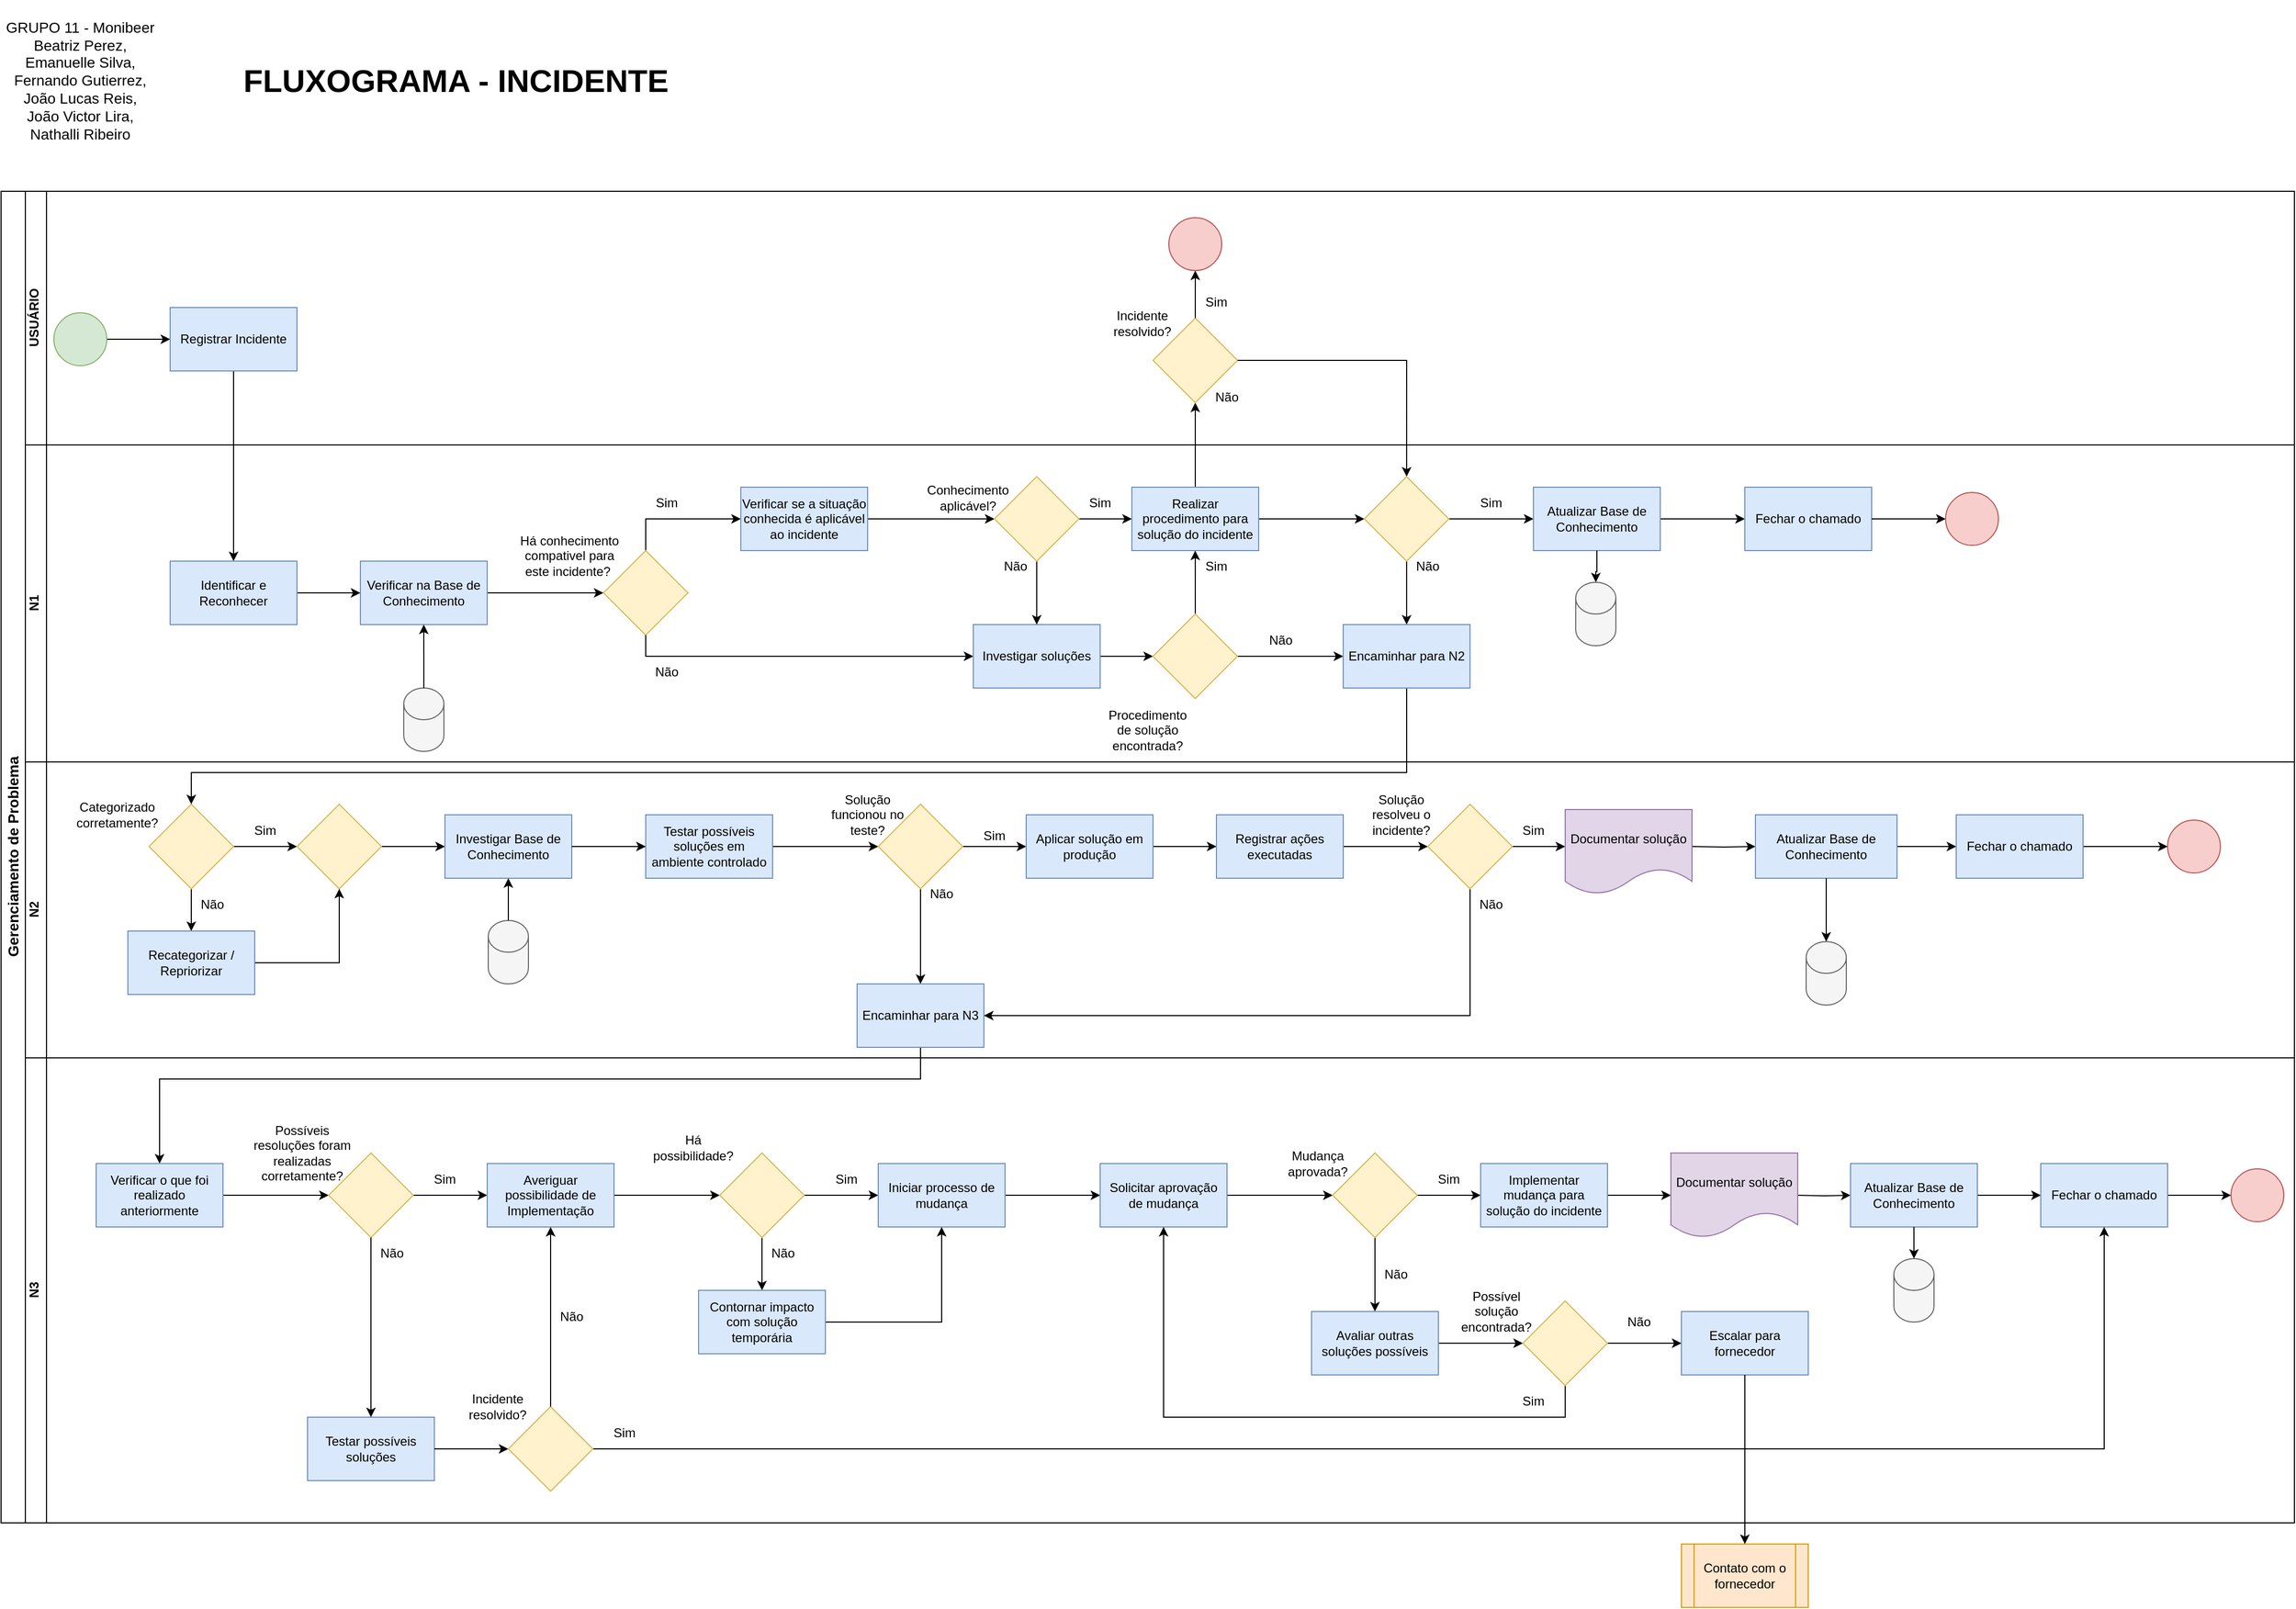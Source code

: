 <mxfile version="27.1.1">
  <diagram name="Página-1" id="xp2q2aUVwQcQfVOAKEfD">
    <mxGraphModel dx="2852" dy="2657" grid="1" gridSize="10" guides="1" tooltips="1" connect="1" arrows="1" fold="1" page="1" pageScale="1" pageWidth="827" pageHeight="1169" math="0" shadow="0">
      <root>
        <mxCell id="0" />
        <mxCell id="1" parent="0" />
        <mxCell id="eaBZAdcV0L5VPkEbtosH-1" value="" style="edgeStyle=orthogonalEdgeStyle;rounded=0;orthogonalLoop=1;jettySize=auto;html=1;" parent="1" source="eaBZAdcV0L5VPkEbtosH-2" target="eaBZAdcV0L5VPkEbtosH-4" edge="1">
          <mxGeometry relative="1" as="geometry" />
        </mxCell>
        <mxCell id="eaBZAdcV0L5VPkEbtosH-2" value="" style="ellipse;whiteSpace=wrap;html=1;aspect=fixed;fillColor=#d5e8d4;strokeColor=#82b366;" parent="1" vertex="1">
          <mxGeometry x="80" y="75" width="50" height="50" as="geometry" />
        </mxCell>
        <mxCell id="S1epC4yuxMinBEulNaxe-2" style="edgeStyle=orthogonalEdgeStyle;rounded=0;orthogonalLoop=1;jettySize=auto;html=1;entryX=0.5;entryY=0;entryDx=0;entryDy=0;" parent="1" source="eaBZAdcV0L5VPkEbtosH-4" target="S1epC4yuxMinBEulNaxe-1" edge="1">
          <mxGeometry relative="1" as="geometry" />
        </mxCell>
        <mxCell id="eaBZAdcV0L5VPkEbtosH-4" value="Registrar Incidente" style="whiteSpace=wrap;html=1;fillColor=#dae8fc;strokeColor=#6c8ebf;" parent="1" vertex="1">
          <mxGeometry x="190" y="70" width="120" height="60" as="geometry" />
        </mxCell>
        <mxCell id="eaBZAdcV0L5VPkEbtosH-22" style="edgeStyle=orthogonalEdgeStyle;rounded=0;orthogonalLoop=1;jettySize=auto;html=1;" parent="1" source="eaBZAdcV0L5VPkEbtosH-24" edge="1">
          <mxGeometry relative="1" as="geometry">
            <mxPoint x="1160" y="160" as="targetPoint" />
          </mxGeometry>
        </mxCell>
        <mxCell id="eaBZAdcV0L5VPkEbtosH-30" value="USUÁRIO" style="swimlane;horizontal=0;whiteSpace=wrap;html=1;startSize=23;" parent="1" vertex="1">
          <mxGeometry x="50" y="-40" width="2150" height="240" as="geometry" />
        </mxCell>
        <mxCell id="eaBZAdcV0L5VPkEbtosH-31" value="" style="rhombus;whiteSpace=wrap;html=1;rounded=0;fillColor=#fff2cc;strokeColor=#d6b656;" parent="eaBZAdcV0L5VPkEbtosH-30" vertex="1">
          <mxGeometry x="1070" y="120" width="80" height="80" as="geometry" />
        </mxCell>
        <mxCell id="eaBZAdcV0L5VPkEbtosH-32" value="Incidente resolvido?" style="text;html=1;align=center;verticalAlign=middle;whiteSpace=wrap;rounded=0;" parent="eaBZAdcV0L5VPkEbtosH-30" vertex="1">
          <mxGeometry x="1030" y="110" width="60" height="30" as="geometry" />
        </mxCell>
        <mxCell id="eaBZAdcV0L5VPkEbtosH-33" value="" style="edgeStyle=orthogonalEdgeStyle;rounded=0;orthogonalLoop=1;jettySize=auto;html=1;" parent="eaBZAdcV0L5VPkEbtosH-30" source="eaBZAdcV0L5VPkEbtosH-31" target="eaBZAdcV0L5VPkEbtosH-34" edge="1">
          <mxGeometry relative="1" as="geometry">
            <mxPoint x="1110" y="125" as="sourcePoint" />
            <mxPoint x="1110" y="45.0" as="targetPoint" />
          </mxGeometry>
        </mxCell>
        <mxCell id="eaBZAdcV0L5VPkEbtosH-34" value="" style="ellipse;whiteSpace=wrap;html=1;aspect=fixed;fillColor=#f8cecc;strokeColor=#b85450;" parent="eaBZAdcV0L5VPkEbtosH-30" vertex="1">
          <mxGeometry x="1085" y="25" width="50" height="50" as="geometry" />
        </mxCell>
        <mxCell id="eaBZAdcV0L5VPkEbtosH-35" value="N1" style="swimlane;horizontal=0;whiteSpace=wrap;html=1;" parent="1" vertex="1">
          <mxGeometry x="50" y="200" width="2150" height="300" as="geometry" />
        </mxCell>
        <mxCell id="eaBZAdcV0L5VPkEbtosH-52" style="edgeStyle=orthogonalEdgeStyle;rounded=0;orthogonalLoop=1;jettySize=auto;html=1;entryX=0.5;entryY=0;entryDx=0;entryDy=0;" parent="1" source="eaBZAdcV0L5VPkEbtosH-31" target="eaBZAdcV0L5VPkEbtosH-41" edge="1">
          <mxGeometry relative="1" as="geometry" />
        </mxCell>
        <mxCell id="eaBZAdcV0L5VPkEbtosH-54" value="&lt;font style=&quot;&quot;&gt;N2&lt;/font&gt;" style="swimlane;horizontal=0;whiteSpace=wrap;html=1;startSize=23;" parent="1" vertex="1">
          <mxGeometry x="50" y="500" width="2150" height="280" as="geometry" />
        </mxCell>
        <mxCell id="eaBZAdcV0L5VPkEbtosH-55" value="" style="edgeStyle=orthogonalEdgeStyle;rounded=0;orthogonalLoop=1;jettySize=auto;html=1;" parent="eaBZAdcV0L5VPkEbtosH-54" source="eaBZAdcV0L5VPkEbtosH-57" target="eaBZAdcV0L5VPkEbtosH-60" edge="1">
          <mxGeometry relative="1" as="geometry" />
        </mxCell>
        <mxCell id="eaBZAdcV0L5VPkEbtosH-56" value="" style="edgeStyle=orthogonalEdgeStyle;rounded=0;orthogonalLoop=1;jettySize=auto;html=1;" parent="eaBZAdcV0L5VPkEbtosH-54" source="eaBZAdcV0L5VPkEbtosH-57" target="eaBZAdcV0L5VPkEbtosH-62" edge="1">
          <mxGeometry relative="1" as="geometry" />
        </mxCell>
        <mxCell id="eaBZAdcV0L5VPkEbtosH-57" value="" style="rhombus;whiteSpace=wrap;html=1;fillColor=#fff2cc;strokeColor=#d6b656;" parent="eaBZAdcV0L5VPkEbtosH-54" vertex="1">
          <mxGeometry x="120" y="40" width="80" height="80" as="geometry" />
        </mxCell>
        <mxCell id="eaBZAdcV0L5VPkEbtosH-58" value="Categorizado corretamente?" style="text;html=1;align=center;verticalAlign=middle;whiteSpace=wrap;rounded=0;" parent="eaBZAdcV0L5VPkEbtosH-54" vertex="1">
          <mxGeometry x="50" y="30" width="80" height="40" as="geometry" />
        </mxCell>
        <mxCell id="eaBZAdcV0L5VPkEbtosH-59" value="" style="edgeStyle=orthogonalEdgeStyle;rounded=0;orthogonalLoop=1;jettySize=auto;html=1;" parent="eaBZAdcV0L5VPkEbtosH-54" source="eaBZAdcV0L5VPkEbtosH-60" target="eaBZAdcV0L5VPkEbtosH-65" edge="1">
          <mxGeometry relative="1" as="geometry" />
        </mxCell>
        <mxCell id="eaBZAdcV0L5VPkEbtosH-60" value="" style="rhombus;whiteSpace=wrap;html=1;fillColor=#fff2cc;strokeColor=#d6b656;" parent="eaBZAdcV0L5VPkEbtosH-54" vertex="1">
          <mxGeometry x="260" y="40" width="80" height="80" as="geometry" />
        </mxCell>
        <mxCell id="eaBZAdcV0L5VPkEbtosH-61" style="edgeStyle=orthogonalEdgeStyle;rounded=0;orthogonalLoop=1;jettySize=auto;html=1;entryX=0.5;entryY=1;entryDx=0;entryDy=0;" parent="eaBZAdcV0L5VPkEbtosH-54" source="eaBZAdcV0L5VPkEbtosH-62" target="eaBZAdcV0L5VPkEbtosH-60" edge="1">
          <mxGeometry relative="1" as="geometry" />
        </mxCell>
        <mxCell id="eaBZAdcV0L5VPkEbtosH-62" value="Recategorizar / Repriorizar" style="whiteSpace=wrap;html=1;fillColor=#dae8fc;strokeColor=#6c8ebf;" parent="eaBZAdcV0L5VPkEbtosH-54" vertex="1">
          <mxGeometry x="100" y="160" width="120" height="60" as="geometry" />
        </mxCell>
        <mxCell id="eaBZAdcV0L5VPkEbtosH-63" value="Sim" style="text;html=1;align=center;verticalAlign=middle;whiteSpace=wrap;rounded=0;" parent="eaBZAdcV0L5VPkEbtosH-54" vertex="1">
          <mxGeometry x="200" y="50" width="60" height="30" as="geometry" />
        </mxCell>
        <mxCell id="eaBZAdcV0L5VPkEbtosH-64" value="Não" style="text;html=1;align=center;verticalAlign=middle;whiteSpace=wrap;rounded=0;" parent="eaBZAdcV0L5VPkEbtosH-54" vertex="1">
          <mxGeometry x="150" y="120" width="60" height="30" as="geometry" />
        </mxCell>
        <mxCell id="eaBZAdcV0L5VPkEbtosH-65" value="Investigar Base de Conhecimento" style="whiteSpace=wrap;html=1;fillColor=#dae8fc;strokeColor=#6c8ebf;" parent="eaBZAdcV0L5VPkEbtosH-54" vertex="1">
          <mxGeometry x="400" y="50" width="120" height="60" as="geometry" />
        </mxCell>
        <mxCell id="eaBZAdcV0L5VPkEbtosH-68" value="N3" style="swimlane;horizontal=0;whiteSpace=wrap;html=1;" parent="1" vertex="1">
          <mxGeometry x="50" y="780" width="2150" height="440" as="geometry" />
        </mxCell>
        <mxCell id="eaBZAdcV0L5VPkEbtosH-69" style="edgeStyle=orthogonalEdgeStyle;rounded=0;orthogonalLoop=1;jettySize=auto;html=1;" parent="1" source="eaBZAdcV0L5VPkEbtosH-36" target="eaBZAdcV0L5VPkEbtosH-57" edge="1">
          <mxGeometry relative="1" as="geometry">
            <Array as="points">
              <mxPoint x="1360" y="510" />
              <mxPoint x="210" y="510" />
            </Array>
          </mxGeometry>
        </mxCell>
        <mxCell id="eaBZAdcV0L5VPkEbtosH-70" value="&lt;font style=&quot;font-size: 14px;&quot;&gt;Gerenciamento de Problema&lt;/font&gt;" style="swimlane;horizontal=0;whiteSpace=wrap;html=1;" parent="1" vertex="1">
          <mxGeometry x="30" y="-40" width="2170" height="1260" as="geometry" />
        </mxCell>
        <mxCell id="eaBZAdcV0L5VPkEbtosH-71" value="Procedimento de solução encontrada?" style="text;html=1;align=center;verticalAlign=middle;whiteSpace=wrap;rounded=0;" parent="eaBZAdcV0L5VPkEbtosH-70" vertex="1">
          <mxGeometry x="1050" y="490" width="70" height="40" as="geometry" />
        </mxCell>
        <mxCell id="eaBZAdcV0L5VPkEbtosH-73" value="" style="edgeStyle=orthogonalEdgeStyle;rounded=0;orthogonalLoop=1;jettySize=auto;html=1;" parent="eaBZAdcV0L5VPkEbtosH-70" source="eaBZAdcV0L5VPkEbtosH-74" target="eaBZAdcV0L5VPkEbtosH-77" edge="1">
          <mxGeometry relative="1" as="geometry" />
        </mxCell>
        <mxCell id="eaBZAdcV0L5VPkEbtosH-74" value="Testar possíveis soluções em ambiente controlado" style="whiteSpace=wrap;html=1;fillColor=#dae8fc;strokeColor=#6c8ebf;" parent="eaBZAdcV0L5VPkEbtosH-70" vertex="1">
          <mxGeometry x="610" y="590" width="120" height="60" as="geometry" />
        </mxCell>
        <mxCell id="eaBZAdcV0L5VPkEbtosH-75" value="" style="edgeStyle=orthogonalEdgeStyle;rounded=0;orthogonalLoop=1;jettySize=auto;html=1;" parent="eaBZAdcV0L5VPkEbtosH-70" source="eaBZAdcV0L5VPkEbtosH-77" target="eaBZAdcV0L5VPkEbtosH-80" edge="1">
          <mxGeometry relative="1" as="geometry" />
        </mxCell>
        <mxCell id="eaBZAdcV0L5VPkEbtosH-76" value="" style="edgeStyle=orthogonalEdgeStyle;rounded=0;orthogonalLoop=1;jettySize=auto;html=1;" parent="eaBZAdcV0L5VPkEbtosH-70" source="eaBZAdcV0L5VPkEbtosH-77" target="eaBZAdcV0L5VPkEbtosH-82" edge="1">
          <mxGeometry relative="1" as="geometry" />
        </mxCell>
        <mxCell id="eaBZAdcV0L5VPkEbtosH-77" value="" style="rhombus;whiteSpace=wrap;html=1;fillColor=#fff2cc;strokeColor=#d6b656;" parent="eaBZAdcV0L5VPkEbtosH-70" vertex="1">
          <mxGeometry x="830" y="580" width="80" height="80" as="geometry" />
        </mxCell>
        <mxCell id="eaBZAdcV0L5VPkEbtosH-78" value="Solução funcionou no teste?" style="text;html=1;align=center;verticalAlign=middle;whiteSpace=wrap;rounded=0;" parent="eaBZAdcV0L5VPkEbtosH-70" vertex="1">
          <mxGeometry x="780" y="570" width="80" height="40" as="geometry" />
        </mxCell>
        <mxCell id="eaBZAdcV0L5VPkEbtosH-79" value="" style="edgeStyle=orthogonalEdgeStyle;rounded=0;orthogonalLoop=1;jettySize=auto;html=1;" parent="eaBZAdcV0L5VPkEbtosH-70" source="eaBZAdcV0L5VPkEbtosH-80" target="eaBZAdcV0L5VPkEbtosH-100" edge="1">
          <mxGeometry relative="1" as="geometry">
            <Array as="points">
              <mxPoint x="870" y="840" />
              <mxPoint x="150" y="840" />
            </Array>
          </mxGeometry>
        </mxCell>
        <mxCell id="eaBZAdcV0L5VPkEbtosH-80" value="Encaminhar para N3" style="whiteSpace=wrap;html=1;fillColor=#dae8fc;strokeColor=#6c8ebf;" parent="eaBZAdcV0L5VPkEbtosH-70" vertex="1">
          <mxGeometry x="810" y="750" width="120" height="60" as="geometry" />
        </mxCell>
        <mxCell id="eaBZAdcV0L5VPkEbtosH-81" value="" style="edgeStyle=orthogonalEdgeStyle;rounded=0;orthogonalLoop=1;jettySize=auto;html=1;exitX=1;exitY=0.5;exitDx=0;exitDy=0;" parent="eaBZAdcV0L5VPkEbtosH-70" source="eaBZAdcV0L5VPkEbtosH-82" target="eaBZAdcV0L5VPkEbtosH-86" edge="1">
          <mxGeometry relative="1" as="geometry">
            <mxPoint x="1070" y="620.0" as="sourcePoint" />
          </mxGeometry>
        </mxCell>
        <mxCell id="eaBZAdcV0L5VPkEbtosH-82" value="Aplicar solução em produção" style="whiteSpace=wrap;html=1;fillColor=#dae8fc;strokeColor=#6c8ebf;" parent="eaBZAdcV0L5VPkEbtosH-70" vertex="1">
          <mxGeometry x="970" y="590" width="120" height="60" as="geometry" />
        </mxCell>
        <mxCell id="eaBZAdcV0L5VPkEbtosH-83" value="Sim" style="text;html=1;align=center;verticalAlign=middle;whiteSpace=wrap;rounded=0;" parent="eaBZAdcV0L5VPkEbtosH-70" vertex="1">
          <mxGeometry x="910" y="595" width="60" height="30" as="geometry" />
        </mxCell>
        <mxCell id="eaBZAdcV0L5VPkEbtosH-84" value="Não" style="text;html=1;align=center;verticalAlign=middle;whiteSpace=wrap;rounded=0;" parent="eaBZAdcV0L5VPkEbtosH-70" vertex="1">
          <mxGeometry x="860" y="650" width="60" height="30" as="geometry" />
        </mxCell>
        <mxCell id="eaBZAdcV0L5VPkEbtosH-85" value="" style="edgeStyle=orthogonalEdgeStyle;rounded=0;orthogonalLoop=1;jettySize=auto;html=1;exitX=1;exitY=0.5;exitDx=0;exitDy=0;" parent="eaBZAdcV0L5VPkEbtosH-70" source="eaBZAdcV0L5VPkEbtosH-86" target="eaBZAdcV0L5VPkEbtosH-89" edge="1">
          <mxGeometry relative="1" as="geometry">
            <mxPoint x="1260" y="620.0" as="sourcePoint" />
          </mxGeometry>
        </mxCell>
        <mxCell id="eaBZAdcV0L5VPkEbtosH-86" value="Registrar ações executadas" style="whiteSpace=wrap;html=1;fillColor=#dae8fc;strokeColor=#6c8ebf;" parent="eaBZAdcV0L5VPkEbtosH-70" vertex="1">
          <mxGeometry x="1150" y="590" width="120" height="60" as="geometry" />
        </mxCell>
        <mxCell id="eaBZAdcV0L5VPkEbtosH-87" value="" style="edgeStyle=orthogonalEdgeStyle;rounded=0;orthogonalLoop=1;jettySize=auto;html=1;exitX=1;exitY=0.5;exitDx=0;exitDy=0;" parent="eaBZAdcV0L5VPkEbtosH-70" source="eaBZAdcV0L5VPkEbtosH-89" edge="1">
          <mxGeometry relative="1" as="geometry">
            <mxPoint x="1390" y="620.0" as="sourcePoint" />
            <mxPoint x="1480" y="620.0" as="targetPoint" />
          </mxGeometry>
        </mxCell>
        <mxCell id="eaBZAdcV0L5VPkEbtosH-88" style="edgeStyle=orthogonalEdgeStyle;rounded=0;orthogonalLoop=1;jettySize=auto;html=1;entryX=1;entryY=0.5;entryDx=0;entryDy=0;" parent="eaBZAdcV0L5VPkEbtosH-70" source="eaBZAdcV0L5VPkEbtosH-89" target="eaBZAdcV0L5VPkEbtosH-80" edge="1">
          <mxGeometry relative="1" as="geometry">
            <Array as="points">
              <mxPoint x="1390" y="780" />
            </Array>
          </mxGeometry>
        </mxCell>
        <mxCell id="eaBZAdcV0L5VPkEbtosH-89" value="" style="rhombus;whiteSpace=wrap;html=1;fillColor=#fff2cc;strokeColor=#d6b656;" parent="eaBZAdcV0L5VPkEbtosH-70" vertex="1">
          <mxGeometry x="1350" y="580" width="80" height="80" as="geometry" />
        </mxCell>
        <mxCell id="eaBZAdcV0L5VPkEbtosH-90" value="Solução resolveu o incidente?" style="text;html=1;align=center;verticalAlign=middle;whiteSpace=wrap;rounded=0;" parent="eaBZAdcV0L5VPkEbtosH-70" vertex="1">
          <mxGeometry x="1290" y="570" width="70" height="40" as="geometry" />
        </mxCell>
        <mxCell id="eaBZAdcV0L5VPkEbtosH-91" value="" style="edgeStyle=orthogonalEdgeStyle;rounded=0;orthogonalLoop=1;jettySize=auto;html=1;exitX=1;exitY=0.5;exitDx=0;exitDy=0;" parent="eaBZAdcV0L5VPkEbtosH-70" target="eaBZAdcV0L5VPkEbtosH-93" edge="1">
          <mxGeometry relative="1" as="geometry">
            <mxPoint x="1600" y="620.0" as="sourcePoint" />
          </mxGeometry>
        </mxCell>
        <mxCell id="eaBZAdcV0L5VPkEbtosH-92" value="" style="edgeStyle=orthogonalEdgeStyle;rounded=0;orthogonalLoop=1;jettySize=auto;html=1;" parent="eaBZAdcV0L5VPkEbtosH-70" source="eaBZAdcV0L5VPkEbtosH-93" target="eaBZAdcV0L5VPkEbtosH-97" edge="1">
          <mxGeometry relative="1" as="geometry" />
        </mxCell>
        <mxCell id="eaBZAdcV0L5VPkEbtosH-93" value="Atualizar Base de Conhecimento" style="whiteSpace=wrap;html=1;fillColor=#dae8fc;strokeColor=#6c8ebf;" parent="eaBZAdcV0L5VPkEbtosH-70" vertex="1">
          <mxGeometry x="1660" y="590" width="134" height="60" as="geometry" />
        </mxCell>
        <mxCell id="eaBZAdcV0L5VPkEbtosH-94" value="Sim" style="text;html=1;align=center;verticalAlign=middle;whiteSpace=wrap;rounded=0;" parent="eaBZAdcV0L5VPkEbtosH-70" vertex="1">
          <mxGeometry x="1420" y="590" width="60" height="30" as="geometry" />
        </mxCell>
        <mxCell id="eaBZAdcV0L5VPkEbtosH-95" value="Não" style="text;html=1;align=center;verticalAlign=middle;whiteSpace=wrap;rounded=0;" parent="eaBZAdcV0L5VPkEbtosH-70" vertex="1">
          <mxGeometry x="1380" y="660" width="60" height="30" as="geometry" />
        </mxCell>
        <mxCell id="eaBZAdcV0L5VPkEbtosH-96" style="edgeStyle=orthogonalEdgeStyle;rounded=0;orthogonalLoop=1;jettySize=auto;html=1;entryX=0;entryY=0.5;entryDx=0;entryDy=0;" parent="eaBZAdcV0L5VPkEbtosH-70" source="eaBZAdcV0L5VPkEbtosH-97" target="eaBZAdcV0L5VPkEbtosH-98" edge="1">
          <mxGeometry relative="1" as="geometry" />
        </mxCell>
        <mxCell id="eaBZAdcV0L5VPkEbtosH-97" value="Fechar o chamado" style="whiteSpace=wrap;html=1;fillColor=#dae8fc;strokeColor=#6c8ebf;" parent="eaBZAdcV0L5VPkEbtosH-70" vertex="1">
          <mxGeometry x="1850" y="590" width="120" height="60" as="geometry" />
        </mxCell>
        <mxCell id="eaBZAdcV0L5VPkEbtosH-98" value="" style="ellipse;whiteSpace=wrap;html=1;aspect=fixed;fillColor=#f8cecc;strokeColor=#b85450;" parent="eaBZAdcV0L5VPkEbtosH-70" vertex="1">
          <mxGeometry x="2050" y="595" width="50" height="50" as="geometry" />
        </mxCell>
        <mxCell id="eaBZAdcV0L5VPkEbtosH-99" value="" style="edgeStyle=orthogonalEdgeStyle;rounded=0;orthogonalLoop=1;jettySize=auto;html=1;" parent="eaBZAdcV0L5VPkEbtosH-70" source="eaBZAdcV0L5VPkEbtosH-100" target="eaBZAdcV0L5VPkEbtosH-103" edge="1">
          <mxGeometry relative="1" as="geometry" />
        </mxCell>
        <mxCell id="eaBZAdcV0L5VPkEbtosH-100" value="Verificar o que foi realizado anteriormente" style="whiteSpace=wrap;html=1;fillColor=#dae8fc;strokeColor=#6c8ebf;" parent="eaBZAdcV0L5VPkEbtosH-70" vertex="1">
          <mxGeometry x="90" y="920" width="120" height="60" as="geometry" />
        </mxCell>
        <mxCell id="eaBZAdcV0L5VPkEbtosH-102" style="edgeStyle=orthogonalEdgeStyle;rounded=0;orthogonalLoop=1;jettySize=auto;html=1;entryX=0;entryY=0.5;entryDx=0;entryDy=0;" parent="eaBZAdcV0L5VPkEbtosH-70" source="eaBZAdcV0L5VPkEbtosH-103" target="eaBZAdcV0L5VPkEbtosH-110" edge="1">
          <mxGeometry relative="1" as="geometry">
            <mxPoint x="440" y="950.0" as="targetPoint" />
          </mxGeometry>
        </mxCell>
        <mxCell id="eaBZAdcV0L5VPkEbtosH-103" value="" style="rhombus;whiteSpace=wrap;html=1;fillColor=#fff2cc;strokeColor=#d6b656;" parent="eaBZAdcV0L5VPkEbtosH-70" vertex="1">
          <mxGeometry x="310" y="910" width="80" height="80" as="geometry" />
        </mxCell>
        <mxCell id="eaBZAdcV0L5VPkEbtosH-104" value="Não" style="text;html=1;align=center;verticalAlign=middle;whiteSpace=wrap;rounded=0;" parent="eaBZAdcV0L5VPkEbtosH-70" vertex="1">
          <mxGeometry x="1130" y="180" width="60" height="30" as="geometry" />
        </mxCell>
        <mxCell id="eaBZAdcV0L5VPkEbtosH-105" value="Sim" style="text;html=1;align=center;verticalAlign=middle;whiteSpace=wrap;rounded=0;" parent="eaBZAdcV0L5VPkEbtosH-70" vertex="1">
          <mxGeometry x="1120" y="90" width="60" height="30" as="geometry" />
        </mxCell>
        <mxCell id="eaBZAdcV0L5VPkEbtosH-106" value="Possíveis resoluções foram realizadas corretamente?" style="text;html=1;align=center;verticalAlign=middle;whiteSpace=wrap;rounded=0;" parent="eaBZAdcV0L5VPkEbtosH-70" vertex="1">
          <mxGeometry x="230" y="880" width="110" height="60" as="geometry" />
        </mxCell>
        <mxCell id="eaBZAdcV0L5VPkEbtosH-107" value="Sim" style="text;html=1;align=center;verticalAlign=middle;whiteSpace=wrap;rounded=0;" parent="eaBZAdcV0L5VPkEbtosH-70" vertex="1">
          <mxGeometry x="560" y="1160" width="60" height="30" as="geometry" />
        </mxCell>
        <mxCell id="eaBZAdcV0L5VPkEbtosH-108" value="Não" style="text;html=1;align=center;verticalAlign=middle;whiteSpace=wrap;rounded=0;" parent="eaBZAdcV0L5VPkEbtosH-70" vertex="1">
          <mxGeometry x="340" y="990" width="60" height="30" as="geometry" />
        </mxCell>
        <mxCell id="eaBZAdcV0L5VPkEbtosH-109" value="" style="edgeStyle=orthogonalEdgeStyle;rounded=0;orthogonalLoop=1;jettySize=auto;html=1;" parent="eaBZAdcV0L5VPkEbtosH-70" source="eaBZAdcV0L5VPkEbtosH-110" target="eaBZAdcV0L5VPkEbtosH-115" edge="1">
          <mxGeometry relative="1" as="geometry" />
        </mxCell>
        <mxCell id="eaBZAdcV0L5VPkEbtosH-110" value="Averiguar possibilidade de Implementação" style="whiteSpace=wrap;html=1;fillColor=#dae8fc;strokeColor=#6c8ebf;" parent="eaBZAdcV0L5VPkEbtosH-70" vertex="1">
          <mxGeometry x="460" y="920" width="120" height="60" as="geometry" />
        </mxCell>
        <mxCell id="eaBZAdcV0L5VPkEbtosH-111" value="Incidente&lt;div&gt;resolvido?&lt;/div&gt;" style="text;html=1;align=center;verticalAlign=middle;whiteSpace=wrap;rounded=0;" parent="eaBZAdcV0L5VPkEbtosH-70" vertex="1">
          <mxGeometry x="430" y="1130" width="80" height="40" as="geometry" />
        </mxCell>
        <mxCell id="eaBZAdcV0L5VPkEbtosH-112" value="Não" style="text;html=1;align=center;verticalAlign=middle;whiteSpace=wrap;rounded=0;" parent="eaBZAdcV0L5VPkEbtosH-70" vertex="1">
          <mxGeometry x="510" y="1050" width="60" height="30" as="geometry" />
        </mxCell>
        <mxCell id="eaBZAdcV0L5VPkEbtosH-113" value="" style="edgeStyle=orthogonalEdgeStyle;rounded=0;orthogonalLoop=1;jettySize=auto;html=1;" parent="eaBZAdcV0L5VPkEbtosH-70" source="eaBZAdcV0L5VPkEbtosH-115" target="eaBZAdcV0L5VPkEbtosH-118" edge="1">
          <mxGeometry relative="1" as="geometry" />
        </mxCell>
        <mxCell id="eaBZAdcV0L5VPkEbtosH-114" value="" style="edgeStyle=orthogonalEdgeStyle;rounded=0;orthogonalLoop=1;jettySize=auto;html=1;" parent="eaBZAdcV0L5VPkEbtosH-70" source="eaBZAdcV0L5VPkEbtosH-115" target="eaBZAdcV0L5VPkEbtosH-120" edge="1">
          <mxGeometry relative="1" as="geometry" />
        </mxCell>
        <mxCell id="eaBZAdcV0L5VPkEbtosH-115" value="" style="rhombus;whiteSpace=wrap;html=1;fillColor=#fff2cc;strokeColor=#d6b656;" parent="eaBZAdcV0L5VPkEbtosH-70" vertex="1">
          <mxGeometry x="680" y="910" width="80" height="80" as="geometry" />
        </mxCell>
        <mxCell id="eaBZAdcV0L5VPkEbtosH-116" value="&lt;div&gt;Há possibilidade?&lt;/div&gt;" style="text;html=1;align=center;verticalAlign=middle;whiteSpace=wrap;rounded=0;" parent="eaBZAdcV0L5VPkEbtosH-70" vertex="1">
          <mxGeometry x="610" y="870" width="90" height="70" as="geometry" />
        </mxCell>
        <mxCell id="eaBZAdcV0L5VPkEbtosH-117" style="edgeStyle=orthogonalEdgeStyle;rounded=0;orthogonalLoop=1;jettySize=auto;html=1;entryX=0;entryY=0.5;entryDx=0;entryDy=0;" parent="eaBZAdcV0L5VPkEbtosH-70" source="eaBZAdcV0L5VPkEbtosH-118" target="eaBZAdcV0L5VPkEbtosH-123" edge="1">
          <mxGeometry relative="1" as="geometry" />
        </mxCell>
        <mxCell id="eaBZAdcV0L5VPkEbtosH-118" value="Iniciar processo de mudança" style="whiteSpace=wrap;html=1;fillColor=#dae8fc;strokeColor=#6c8ebf;" parent="eaBZAdcV0L5VPkEbtosH-70" vertex="1">
          <mxGeometry x="830" y="920" width="120" height="60" as="geometry" />
        </mxCell>
        <mxCell id="eaBZAdcV0L5VPkEbtosH-119" style="edgeStyle=orthogonalEdgeStyle;rounded=0;orthogonalLoop=1;jettySize=auto;html=1;entryX=0.5;entryY=1;entryDx=0;entryDy=0;" parent="eaBZAdcV0L5VPkEbtosH-70" source="eaBZAdcV0L5VPkEbtosH-120" target="eaBZAdcV0L5VPkEbtosH-118" edge="1">
          <mxGeometry relative="1" as="geometry" />
        </mxCell>
        <mxCell id="eaBZAdcV0L5VPkEbtosH-120" value="Contornar impacto com solução temporária" style="whiteSpace=wrap;html=1;fillColor=#dae8fc;strokeColor=#6c8ebf;" parent="eaBZAdcV0L5VPkEbtosH-70" vertex="1">
          <mxGeometry x="660" y="1040" width="120" height="60" as="geometry" />
        </mxCell>
        <mxCell id="eaBZAdcV0L5VPkEbtosH-121" value="Sim" style="text;html=1;align=center;verticalAlign=middle;whiteSpace=wrap;rounded=0;" parent="eaBZAdcV0L5VPkEbtosH-70" vertex="1">
          <mxGeometry x="390" y="920" width="60" height="30" as="geometry" />
        </mxCell>
        <mxCell id="eaBZAdcV0L5VPkEbtosH-122" value="" style="edgeStyle=orthogonalEdgeStyle;rounded=0;orthogonalLoop=1;jettySize=auto;html=1;" parent="eaBZAdcV0L5VPkEbtosH-70" source="eaBZAdcV0L5VPkEbtosH-123" target="eaBZAdcV0L5VPkEbtosH-128" edge="1">
          <mxGeometry relative="1" as="geometry" />
        </mxCell>
        <mxCell id="eaBZAdcV0L5VPkEbtosH-123" value="Solicitar aprovação de mudança" style="whiteSpace=wrap;html=1;fillColor=#dae8fc;strokeColor=#6c8ebf;" parent="eaBZAdcV0L5VPkEbtosH-70" vertex="1">
          <mxGeometry x="1040" y="920" width="120" height="60" as="geometry" />
        </mxCell>
        <mxCell id="eaBZAdcV0L5VPkEbtosH-124" value="Sim" style="text;html=1;align=center;verticalAlign=middle;whiteSpace=wrap;rounded=0;" parent="eaBZAdcV0L5VPkEbtosH-70" vertex="1">
          <mxGeometry x="770" y="920" width="60" height="30" as="geometry" />
        </mxCell>
        <mxCell id="eaBZAdcV0L5VPkEbtosH-126" value="" style="edgeStyle=orthogonalEdgeStyle;rounded=0;orthogonalLoop=1;jettySize=auto;html=1;" parent="eaBZAdcV0L5VPkEbtosH-70" source="eaBZAdcV0L5VPkEbtosH-128" target="eaBZAdcV0L5VPkEbtosH-131" edge="1">
          <mxGeometry relative="1" as="geometry" />
        </mxCell>
        <mxCell id="eaBZAdcV0L5VPkEbtosH-127" value="" style="edgeStyle=orthogonalEdgeStyle;rounded=0;orthogonalLoop=1;jettySize=auto;html=1;" parent="eaBZAdcV0L5VPkEbtosH-70" source="eaBZAdcV0L5VPkEbtosH-128" target="eaBZAdcV0L5VPkEbtosH-139" edge="1">
          <mxGeometry relative="1" as="geometry" />
        </mxCell>
        <mxCell id="eaBZAdcV0L5VPkEbtosH-128" value="" style="rhombus;whiteSpace=wrap;html=1;fillColor=#fff2cc;strokeColor=#d6b656;" parent="eaBZAdcV0L5VPkEbtosH-70" vertex="1">
          <mxGeometry x="1260" y="910" width="80" height="80" as="geometry" />
        </mxCell>
        <mxCell id="eaBZAdcV0L5VPkEbtosH-129" value="Mudança aprovada?" style="text;html=1;align=center;verticalAlign=middle;whiteSpace=wrap;rounded=0;" parent="eaBZAdcV0L5VPkEbtosH-70" vertex="1">
          <mxGeometry x="1211" y="900" width="70" height="40" as="geometry" />
        </mxCell>
        <mxCell id="eaBZAdcV0L5VPkEbtosH-130" value="" style="edgeStyle=orthogonalEdgeStyle;rounded=0;orthogonalLoop=1;jettySize=auto;html=1;" parent="eaBZAdcV0L5VPkEbtosH-70" source="eaBZAdcV0L5VPkEbtosH-131" edge="1">
          <mxGeometry relative="1" as="geometry">
            <mxPoint x="1580" y="950.0" as="targetPoint" />
          </mxGeometry>
        </mxCell>
        <mxCell id="eaBZAdcV0L5VPkEbtosH-131" value="Implementar mudança para solução do incidente" style="whiteSpace=wrap;html=1;fillColor=#dae8fc;strokeColor=#6c8ebf;" parent="eaBZAdcV0L5VPkEbtosH-70" vertex="1">
          <mxGeometry x="1400" y="920" width="120" height="60" as="geometry" />
        </mxCell>
        <mxCell id="eaBZAdcV0L5VPkEbtosH-132" value="" style="edgeStyle=orthogonalEdgeStyle;rounded=0;orthogonalLoop=1;jettySize=auto;html=1;" parent="eaBZAdcV0L5VPkEbtosH-70" target="eaBZAdcV0L5VPkEbtosH-134" edge="1">
          <mxGeometry relative="1" as="geometry">
            <mxPoint x="1700" y="950.0" as="sourcePoint" />
          </mxGeometry>
        </mxCell>
        <mxCell id="eaBZAdcV0L5VPkEbtosH-133" value="" style="edgeStyle=orthogonalEdgeStyle;rounded=0;orthogonalLoop=1;jettySize=auto;html=1;" parent="eaBZAdcV0L5VPkEbtosH-70" source="eaBZAdcV0L5VPkEbtosH-134" target="eaBZAdcV0L5VPkEbtosH-136" edge="1">
          <mxGeometry relative="1" as="geometry" />
        </mxCell>
        <mxCell id="eaBZAdcV0L5VPkEbtosH-134" value="Atualizar Base de Conhecimento" style="whiteSpace=wrap;html=1;fillColor=#dae8fc;strokeColor=#6c8ebf;" parent="eaBZAdcV0L5VPkEbtosH-70" vertex="1">
          <mxGeometry x="1750" y="920" width="120" height="60" as="geometry" />
        </mxCell>
        <mxCell id="eaBZAdcV0L5VPkEbtosH-135" style="edgeStyle=orthogonalEdgeStyle;rounded=0;orthogonalLoop=1;jettySize=auto;html=1;" parent="eaBZAdcV0L5VPkEbtosH-70" source="eaBZAdcV0L5VPkEbtosH-136" target="eaBZAdcV0L5VPkEbtosH-145" edge="1">
          <mxGeometry relative="1" as="geometry" />
        </mxCell>
        <mxCell id="eaBZAdcV0L5VPkEbtosH-136" value="Fechar o chamado" style="whiteSpace=wrap;html=1;fillColor=#dae8fc;strokeColor=#6c8ebf;" parent="eaBZAdcV0L5VPkEbtosH-70" vertex="1">
          <mxGeometry x="1930" y="920" width="120" height="60" as="geometry" />
        </mxCell>
        <mxCell id="eaBZAdcV0L5VPkEbtosH-137" value="Sim" style="text;html=1;align=center;verticalAlign=middle;whiteSpace=wrap;rounded=0;" parent="eaBZAdcV0L5VPkEbtosH-70" vertex="1">
          <mxGeometry x="1340" y="920" width="60" height="30" as="geometry" />
        </mxCell>
        <mxCell id="eaBZAdcV0L5VPkEbtosH-138" value="" style="edgeStyle=orthogonalEdgeStyle;rounded=0;orthogonalLoop=1;jettySize=auto;html=1;" parent="eaBZAdcV0L5VPkEbtosH-70" source="eaBZAdcV0L5VPkEbtosH-139" target="eaBZAdcV0L5VPkEbtosH-143" edge="1">
          <mxGeometry relative="1" as="geometry" />
        </mxCell>
        <mxCell id="eaBZAdcV0L5VPkEbtosH-139" value="Avaliar outras soluções possíveis" style="whiteSpace=wrap;html=1;fillColor=#dae8fc;strokeColor=#6c8ebf;" parent="eaBZAdcV0L5VPkEbtosH-70" vertex="1">
          <mxGeometry x="1240" y="1060" width="120" height="60" as="geometry" />
        </mxCell>
        <mxCell id="eaBZAdcV0L5VPkEbtosH-140" value="Não" style="text;html=1;align=center;verticalAlign=middle;whiteSpace=wrap;rounded=0;" parent="eaBZAdcV0L5VPkEbtosH-70" vertex="1">
          <mxGeometry x="1290" y="1010" width="60" height="30" as="geometry" />
        </mxCell>
        <mxCell id="eaBZAdcV0L5VPkEbtosH-141" style="edgeStyle=orthogonalEdgeStyle;rounded=0;orthogonalLoop=1;jettySize=auto;html=1;entryX=0.5;entryY=1;entryDx=0;entryDy=0;" parent="eaBZAdcV0L5VPkEbtosH-70" source="eaBZAdcV0L5VPkEbtosH-143" target="eaBZAdcV0L5VPkEbtosH-123" edge="1">
          <mxGeometry relative="1" as="geometry">
            <Array as="points">
              <mxPoint x="1480" y="1160" />
              <mxPoint x="1100" y="1160" />
            </Array>
          </mxGeometry>
        </mxCell>
        <mxCell id="eaBZAdcV0L5VPkEbtosH-142" style="edgeStyle=orthogonalEdgeStyle;rounded=0;orthogonalLoop=1;jettySize=auto;html=1;entryX=0;entryY=0.5;entryDx=0;entryDy=0;" parent="eaBZAdcV0L5VPkEbtosH-70" source="eaBZAdcV0L5VPkEbtosH-143" edge="1">
          <mxGeometry relative="1" as="geometry">
            <mxPoint x="1590" y="1090.0" as="targetPoint" />
          </mxGeometry>
        </mxCell>
        <mxCell id="eaBZAdcV0L5VPkEbtosH-143" value="" style="rhombus;whiteSpace=wrap;html=1;fillColor=#fff2cc;strokeColor=#d6b656;" parent="eaBZAdcV0L5VPkEbtosH-70" vertex="1">
          <mxGeometry x="1440" y="1050" width="80" height="80" as="geometry" />
        </mxCell>
        <mxCell id="eaBZAdcV0L5VPkEbtosH-144" value="Possível solução encontrada?" style="text;html=1;align=center;verticalAlign=middle;whiteSpace=wrap;rounded=0;" parent="eaBZAdcV0L5VPkEbtosH-70" vertex="1">
          <mxGeometry x="1380" y="1040" width="70" height="40" as="geometry" />
        </mxCell>
        <mxCell id="eaBZAdcV0L5VPkEbtosH-145" value="" style="ellipse;whiteSpace=wrap;html=1;aspect=fixed;fillColor=#f8cecc;strokeColor=#b85450;" parent="eaBZAdcV0L5VPkEbtosH-70" vertex="1">
          <mxGeometry x="2110" y="925" width="50" height="50" as="geometry" />
        </mxCell>
        <mxCell id="eaBZAdcV0L5VPkEbtosH-146" value="Documentar solução" style="shape=document;whiteSpace=wrap;html=1;boundedLbl=1;fillColor=#e1d5e7;strokeColor=#9673a6;" parent="eaBZAdcV0L5VPkEbtosH-70" vertex="1">
          <mxGeometry x="1580" y="910" width="120" height="80" as="geometry" />
        </mxCell>
        <mxCell id="eaBZAdcV0L5VPkEbtosH-147" value="Documentar solução" style="shape=document;whiteSpace=wrap;html=1;boundedLbl=1;fillColor=#e1d5e7;strokeColor=#9673a6;" parent="eaBZAdcV0L5VPkEbtosH-70" vertex="1">
          <mxGeometry x="1480" y="585" width="120" height="80" as="geometry" />
        </mxCell>
        <mxCell id="eaBZAdcV0L5VPkEbtosH-148" value="Não" style="text;html=1;align=center;verticalAlign=middle;whiteSpace=wrap;rounded=0;" parent="eaBZAdcV0L5VPkEbtosH-70" vertex="1">
          <mxGeometry x="1520" y="1055" width="60" height="30" as="geometry" />
        </mxCell>
        <mxCell id="eaBZAdcV0L5VPkEbtosH-149" value="Sim" style="text;html=1;align=center;verticalAlign=middle;whiteSpace=wrap;rounded=0;" parent="eaBZAdcV0L5VPkEbtosH-70" vertex="1">
          <mxGeometry x="1420" y="1130" width="60" height="30" as="geometry" />
        </mxCell>
        <mxCell id="eaBZAdcV0L5VPkEbtosH-150" value="Escalar para fornecedor" style="whiteSpace=wrap;html=1;fillColor=#dae8fc;strokeColor=#6c8ebf;" parent="eaBZAdcV0L5VPkEbtosH-70" vertex="1">
          <mxGeometry x="1590" y="1060" width="120" height="60" as="geometry" />
        </mxCell>
        <mxCell id="eaBZAdcV0L5VPkEbtosH-151" value="" style="shape=cylinder3;whiteSpace=wrap;html=1;boundedLbl=1;backgroundOutline=1;size=15;fillColor=#f5f5f5;fontColor=#333333;strokeColor=#666666;" parent="eaBZAdcV0L5VPkEbtosH-70" vertex="1">
          <mxGeometry x="1708" y="710" width="38" height="60" as="geometry" />
        </mxCell>
        <mxCell id="eaBZAdcV0L5VPkEbtosH-152" style="edgeStyle=orthogonalEdgeStyle;rounded=0;orthogonalLoop=1;jettySize=auto;html=1;entryX=0.5;entryY=0;entryDx=0;entryDy=0;entryPerimeter=0;" parent="eaBZAdcV0L5VPkEbtosH-70" source="eaBZAdcV0L5VPkEbtosH-93" target="eaBZAdcV0L5VPkEbtosH-151" edge="1">
          <mxGeometry relative="1" as="geometry" />
        </mxCell>
        <mxCell id="eaBZAdcV0L5VPkEbtosH-153" value="" style="shape=cylinder3;whiteSpace=wrap;html=1;boundedLbl=1;backgroundOutline=1;size=15;fillColor=#f5f5f5;fontColor=#333333;strokeColor=#666666;" parent="eaBZAdcV0L5VPkEbtosH-70" vertex="1">
          <mxGeometry x="1791" y="1010" width="38" height="60" as="geometry" />
        </mxCell>
        <mxCell id="eaBZAdcV0L5VPkEbtosH-154" style="edgeStyle=orthogonalEdgeStyle;rounded=0;orthogonalLoop=1;jettySize=auto;html=1;entryX=0.5;entryY=0;entryDx=0;entryDy=0;entryPerimeter=0;" parent="eaBZAdcV0L5VPkEbtosH-70" source="eaBZAdcV0L5VPkEbtosH-134" target="eaBZAdcV0L5VPkEbtosH-153" edge="1">
          <mxGeometry relative="1" as="geometry" />
        </mxCell>
        <mxCell id="eaBZAdcV0L5VPkEbtosH-38" value="" style="shape=cylinder3;whiteSpace=wrap;html=1;boundedLbl=1;backgroundOutline=1;size=15;fillColor=#f5f5f5;fontColor=#333333;strokeColor=#666666;" parent="eaBZAdcV0L5VPkEbtosH-70" vertex="1">
          <mxGeometry x="381.04" y="470" width="38" height="60" as="geometry" />
        </mxCell>
        <mxCell id="eaBZAdcV0L5VPkEbtosH-5" value="" style="edgeStyle=orthogonalEdgeStyle;rounded=0;orthogonalLoop=1;jettySize=auto;html=1;" parent="eaBZAdcV0L5VPkEbtosH-70" source="eaBZAdcV0L5VPkEbtosH-6" target="eaBZAdcV0L5VPkEbtosH-8" edge="1">
          <mxGeometry relative="1" as="geometry" />
        </mxCell>
        <mxCell id="eaBZAdcV0L5VPkEbtosH-7" value="" style="edgeStyle=orthogonalEdgeStyle;rounded=0;orthogonalLoop=1;jettySize=auto;html=1;" parent="eaBZAdcV0L5VPkEbtosH-70" edge="1">
          <mxGeometry relative="1" as="geometry">
            <mxPoint x="609.96" y="350" as="sourcePoint" />
            <mxPoint x="699.96" y="310" as="targetPoint" />
            <Array as="points">
              <mxPoint x="609.96" y="310" />
            </Array>
          </mxGeometry>
        </mxCell>
        <mxCell id="eaBZAdcV0L5VPkEbtosH-8" value="" style="rhombus;whiteSpace=wrap;html=1;fillColor=#fff2cc;strokeColor=#d6b656;" parent="eaBZAdcV0L5VPkEbtosH-70" vertex="1">
          <mxGeometry x="569.96" y="340" width="80" height="80" as="geometry" />
        </mxCell>
        <mxCell id="eaBZAdcV0L5VPkEbtosH-9" value="Há conhecimento compativel para este incidente?&amp;nbsp;" style="text;html=1;align=center;verticalAlign=middle;whiteSpace=wrap;rounded=0;" parent="eaBZAdcV0L5VPkEbtosH-70" vertex="1">
          <mxGeometry x="489.96" y="320" width="96" height="50" as="geometry" />
        </mxCell>
        <mxCell id="eaBZAdcV0L5VPkEbtosH-10" value="" style="edgeStyle=orthogonalEdgeStyle;rounded=0;orthogonalLoop=1;jettySize=auto;html=1;entryX=0;entryY=0.5;entryDx=0;entryDy=0;" parent="eaBZAdcV0L5VPkEbtosH-70" target="eaBZAdcV0L5VPkEbtosH-14" edge="1">
          <mxGeometry relative="1" as="geometry">
            <mxPoint x="609.96" y="420" as="sourcePoint" />
            <mxPoint x="729.96" y="440" as="targetPoint" />
            <Array as="points">
              <mxPoint x="609.96" y="440" />
            </Array>
          </mxGeometry>
        </mxCell>
        <mxCell id="eaBZAdcV0L5VPkEbtosH-11" value="" style="edgeStyle=orthogonalEdgeStyle;rounded=0;orthogonalLoop=1;jettySize=auto;html=1;entryX=0;entryY=0.5;entryDx=0;entryDy=0;" parent="eaBZAdcV0L5VPkEbtosH-70" source="eaBZAdcV0L5VPkEbtosH-12" target="eaBZAdcV0L5VPkEbtosH-20" edge="1">
          <mxGeometry relative="1" as="geometry">
            <mxPoint x="919.96" y="310" as="targetPoint" />
          </mxGeometry>
        </mxCell>
        <mxCell id="eaBZAdcV0L5VPkEbtosH-12" value="Verificar se a situação conhecida é aplicável ao incidente" style="rounded=0;whiteSpace=wrap;html=1;fillColor=#dae8fc;strokeColor=#6c8ebf;" parent="eaBZAdcV0L5VPkEbtosH-70" vertex="1">
          <mxGeometry x="699.96" y="280" width="120" height="60" as="geometry" />
        </mxCell>
        <mxCell id="eaBZAdcV0L5VPkEbtosH-13" value="" style="edgeStyle=orthogonalEdgeStyle;rounded=0;orthogonalLoop=1;jettySize=auto;html=1;" parent="eaBZAdcV0L5VPkEbtosH-70" source="eaBZAdcV0L5VPkEbtosH-14" target="eaBZAdcV0L5VPkEbtosH-48" edge="1">
          <mxGeometry relative="1" as="geometry" />
        </mxCell>
        <mxCell id="eaBZAdcV0L5VPkEbtosH-14" value="Investigar soluções" style="rounded=0;whiteSpace=wrap;html=1;fillColor=#dae8fc;strokeColor=#6c8ebf;" parent="eaBZAdcV0L5VPkEbtosH-70" vertex="1">
          <mxGeometry x="919.96" y="410" width="120" height="60" as="geometry" />
        </mxCell>
        <mxCell id="eaBZAdcV0L5VPkEbtosH-15" value="Sim" style="text;html=1;align=center;verticalAlign=middle;whiteSpace=wrap;rounded=0;" parent="eaBZAdcV0L5VPkEbtosH-70" vertex="1">
          <mxGeometry x="599.96" y="280" width="60" height="30" as="geometry" />
        </mxCell>
        <mxCell id="eaBZAdcV0L5VPkEbtosH-16" value="Não" style="text;html=1;align=center;verticalAlign=middle;whiteSpace=wrap;rounded=0;" parent="eaBZAdcV0L5VPkEbtosH-70" vertex="1">
          <mxGeometry x="929.96" y="340" width="60" height="30" as="geometry" />
        </mxCell>
        <mxCell id="eaBZAdcV0L5VPkEbtosH-18" value="" style="edgeStyle=orthogonalEdgeStyle;rounded=0;orthogonalLoop=1;jettySize=auto;html=1;" parent="eaBZAdcV0L5VPkEbtosH-70" source="eaBZAdcV0L5VPkEbtosH-20" edge="1">
          <mxGeometry relative="1" as="geometry">
            <mxPoint x="1069.96" y="310" as="targetPoint" />
          </mxGeometry>
        </mxCell>
        <mxCell id="eaBZAdcV0L5VPkEbtosH-19" value="" style="edgeStyle=orthogonalEdgeStyle;rounded=0;orthogonalLoop=1;jettySize=auto;html=1;" parent="eaBZAdcV0L5VPkEbtosH-70" source="eaBZAdcV0L5VPkEbtosH-20" target="eaBZAdcV0L5VPkEbtosH-14" edge="1">
          <mxGeometry relative="1" as="geometry" />
        </mxCell>
        <mxCell id="eaBZAdcV0L5VPkEbtosH-20" value="" style="rhombus;whiteSpace=wrap;html=1;rounded=0;fillColor=#fff2cc;strokeColor=#d6b656;" parent="eaBZAdcV0L5VPkEbtosH-70" vertex="1">
          <mxGeometry x="939.96" y="270" width="80" height="80" as="geometry" />
        </mxCell>
        <mxCell id="eaBZAdcV0L5VPkEbtosH-21" value="Conhecimento aplicável?" style="text;html=1;align=center;verticalAlign=middle;whiteSpace=wrap;rounded=0;" parent="eaBZAdcV0L5VPkEbtosH-70" vertex="1">
          <mxGeometry x="869.96" y="270" width="90" height="40" as="geometry" />
        </mxCell>
        <mxCell id="eaBZAdcV0L5VPkEbtosH-23" value="" style="edgeStyle=orthogonalEdgeStyle;rounded=0;orthogonalLoop=1;jettySize=auto;html=1;" parent="eaBZAdcV0L5VPkEbtosH-70" source="eaBZAdcV0L5VPkEbtosH-24" target="eaBZAdcV0L5VPkEbtosH-41" edge="1">
          <mxGeometry relative="1" as="geometry" />
        </mxCell>
        <mxCell id="eaBZAdcV0L5VPkEbtosH-24" value="Realizar procedimento para solução do incidente" style="whiteSpace=wrap;html=1;rounded=0;fillColor=#dae8fc;strokeColor=#6c8ebf;" parent="eaBZAdcV0L5VPkEbtosH-70" vertex="1">
          <mxGeometry x="1069.96" y="280" width="120" height="60" as="geometry" />
        </mxCell>
        <mxCell id="eaBZAdcV0L5VPkEbtosH-25" value="Sim" style="text;html=1;align=center;verticalAlign=middle;whiteSpace=wrap;rounded=0;" parent="eaBZAdcV0L5VPkEbtosH-70" vertex="1">
          <mxGeometry x="1009.96" y="280" width="60" height="30" as="geometry" />
        </mxCell>
        <mxCell id="eaBZAdcV0L5VPkEbtosH-26" value="Não" style="text;html=1;align=center;verticalAlign=middle;whiteSpace=wrap;rounded=0;" parent="eaBZAdcV0L5VPkEbtosH-70" vertex="1">
          <mxGeometry x="599.96" y="440" width="60" height="30" as="geometry" />
        </mxCell>
        <mxCell id="eaBZAdcV0L5VPkEbtosH-36" value="Encaminhar para N2" style="rounded=0;whiteSpace=wrap;html=1;fillColor=#dae8fc;strokeColor=#6c8ebf;" parent="eaBZAdcV0L5VPkEbtosH-70" vertex="1">
          <mxGeometry x="1269.96" y="410" width="120" height="60" as="geometry" />
        </mxCell>
        <mxCell id="eaBZAdcV0L5VPkEbtosH-39" style="edgeStyle=orthogonalEdgeStyle;rounded=0;orthogonalLoop=1;jettySize=auto;html=1;entryX=0.5;entryY=0;entryDx=0;entryDy=0;" parent="eaBZAdcV0L5VPkEbtosH-70" source="eaBZAdcV0L5VPkEbtosH-41" target="eaBZAdcV0L5VPkEbtosH-36" edge="1">
          <mxGeometry relative="1" as="geometry" />
        </mxCell>
        <mxCell id="eaBZAdcV0L5VPkEbtosH-40" value="" style="edgeStyle=orthogonalEdgeStyle;rounded=0;orthogonalLoop=1;jettySize=auto;html=1;" parent="eaBZAdcV0L5VPkEbtosH-70" source="eaBZAdcV0L5VPkEbtosH-41" target="eaBZAdcV0L5VPkEbtosH-45" edge="1">
          <mxGeometry relative="1" as="geometry" />
        </mxCell>
        <mxCell id="eaBZAdcV0L5VPkEbtosH-41" value="" style="rhombus;whiteSpace=wrap;html=1;rounded=0;fillColor=#fff2cc;strokeColor=#d6b656;" parent="eaBZAdcV0L5VPkEbtosH-70" vertex="1">
          <mxGeometry x="1289.96" y="270" width="80" height="80" as="geometry" />
        </mxCell>
        <mxCell id="eaBZAdcV0L5VPkEbtosH-42" value="Não" style="text;html=1;align=center;verticalAlign=middle;whiteSpace=wrap;rounded=0;" parent="eaBZAdcV0L5VPkEbtosH-70" vertex="1">
          <mxGeometry x="1319.96" y="340" width="60" height="30" as="geometry" />
        </mxCell>
        <mxCell id="eaBZAdcV0L5VPkEbtosH-44" value="" style="edgeStyle=orthogonalEdgeStyle;rounded=0;orthogonalLoop=1;jettySize=auto;html=1;" parent="eaBZAdcV0L5VPkEbtosH-70" source="eaBZAdcV0L5VPkEbtosH-45" target="eaBZAdcV0L5VPkEbtosH-50" edge="1">
          <mxGeometry relative="1" as="geometry" />
        </mxCell>
        <mxCell id="eaBZAdcV0L5VPkEbtosH-45" value="Atualizar Base de Conhecimento" style="whiteSpace=wrap;html=1;rounded=0;fillColor=#dae8fc;strokeColor=#6c8ebf;" parent="eaBZAdcV0L5VPkEbtosH-70" vertex="1">
          <mxGeometry x="1449.96" y="280" width="120" height="60" as="geometry" />
        </mxCell>
        <mxCell id="eaBZAdcV0L5VPkEbtosH-46" style="edgeStyle=orthogonalEdgeStyle;rounded=0;orthogonalLoop=1;jettySize=auto;html=1;" parent="eaBZAdcV0L5VPkEbtosH-70" source="eaBZAdcV0L5VPkEbtosH-48" edge="1">
          <mxGeometry relative="1" as="geometry">
            <mxPoint x="1129.96" y="340" as="targetPoint" />
          </mxGeometry>
        </mxCell>
        <mxCell id="eaBZAdcV0L5VPkEbtosH-47" style="edgeStyle=orthogonalEdgeStyle;rounded=0;orthogonalLoop=1;jettySize=auto;html=1;entryX=0;entryY=0.5;entryDx=0;entryDy=0;" parent="eaBZAdcV0L5VPkEbtosH-70" source="eaBZAdcV0L5VPkEbtosH-48" target="eaBZAdcV0L5VPkEbtosH-36" edge="1">
          <mxGeometry relative="1" as="geometry" />
        </mxCell>
        <mxCell id="eaBZAdcV0L5VPkEbtosH-48" value="" style="rhombus;whiteSpace=wrap;html=1;fillColor=#fff2cc;strokeColor=#d6b656;rounded=0;" parent="eaBZAdcV0L5VPkEbtosH-70" vertex="1">
          <mxGeometry x="1089.96" y="400" width="80" height="80" as="geometry" />
        </mxCell>
        <mxCell id="eaBZAdcV0L5VPkEbtosH-49" value="Sim" style="text;html=1;align=center;verticalAlign=middle;whiteSpace=wrap;rounded=0;" parent="eaBZAdcV0L5VPkEbtosH-70" vertex="1">
          <mxGeometry x="1119.96" y="340" width="60" height="30" as="geometry" />
        </mxCell>
        <mxCell id="eaBZAdcV0L5VPkEbtosH-50" value="Fechar o chamado" style="whiteSpace=wrap;html=1;fillColor=#dae8fc;strokeColor=#6c8ebf;rounded=0;" parent="eaBZAdcV0L5VPkEbtosH-70" vertex="1">
          <mxGeometry x="1649.96" y="280" width="120" height="60" as="geometry" />
        </mxCell>
        <mxCell id="eaBZAdcV0L5VPkEbtosH-72" value="Não" style="text;html=1;align=center;verticalAlign=middle;whiteSpace=wrap;rounded=0;" parent="eaBZAdcV0L5VPkEbtosH-70" vertex="1">
          <mxGeometry x="1180.96" y="410" width="60" height="30" as="geometry" />
        </mxCell>
        <mxCell id="eaBZAdcV0L5VPkEbtosH-101" value="Sim" style="text;html=1;align=center;verticalAlign=middle;whiteSpace=wrap;rounded=0;" parent="eaBZAdcV0L5VPkEbtosH-70" vertex="1">
          <mxGeometry x="1379.96" y="280" width="60" height="30" as="geometry" />
        </mxCell>
        <mxCell id="eaBZAdcV0L5VPkEbtosH-155" value="" style="shape=cylinder3;whiteSpace=wrap;html=1;boundedLbl=1;backgroundOutline=1;size=15;fillColor=#f5f5f5;fontColor=#333333;strokeColor=#666666;" parent="eaBZAdcV0L5VPkEbtosH-70" vertex="1">
          <mxGeometry x="1489.96" y="370" width="38" height="60" as="geometry" />
        </mxCell>
        <mxCell id="eaBZAdcV0L5VPkEbtosH-6" value="Verificar na Base de Conhecimento" style="whiteSpace=wrap;html=1;fillColor=#dae8fc;strokeColor=#6c8ebf;" parent="eaBZAdcV0L5VPkEbtosH-70" vertex="1">
          <mxGeometry x="340" y="350" width="120" height="60" as="geometry" />
        </mxCell>
        <mxCell id="eaBZAdcV0L5VPkEbtosH-53" style="edgeStyle=orthogonalEdgeStyle;rounded=0;orthogonalLoop=1;jettySize=auto;html=1;entryX=0.5;entryY=1;entryDx=0;entryDy=0;exitX=0.5;exitY=0;exitDx=0;exitDy=0;exitPerimeter=0;" parent="eaBZAdcV0L5VPkEbtosH-70" source="eaBZAdcV0L5VPkEbtosH-38" target="eaBZAdcV0L5VPkEbtosH-6" edge="1">
          <mxGeometry relative="1" as="geometry">
            <mxPoint x="400.0" y="450" as="sourcePoint" />
          </mxGeometry>
        </mxCell>
        <mxCell id="eaBZAdcV0L5VPkEbtosH-159" value="" style="edgeStyle=orthogonalEdgeStyle;rounded=0;orthogonalLoop=1;jettySize=auto;html=1;" parent="eaBZAdcV0L5VPkEbtosH-70" source="eaBZAdcV0L5VPkEbtosH-50" edge="1">
          <mxGeometry relative="1" as="geometry">
            <mxPoint x="1839.96" y="310" as="targetPoint" />
          </mxGeometry>
        </mxCell>
        <mxCell id="eaBZAdcV0L5VPkEbtosH-160" value="" style="ellipse;whiteSpace=wrap;html=1;aspect=fixed;fillColor=#f8cecc;strokeColor=#b85450;" parent="eaBZAdcV0L5VPkEbtosH-70" vertex="1">
          <mxGeometry x="1839.96" y="285" width="50" height="50" as="geometry" />
        </mxCell>
        <mxCell id="eaBZAdcV0L5VPkEbtosH-171" style="edgeStyle=orthogonalEdgeStyle;rounded=0;orthogonalLoop=1;jettySize=auto;html=1;" parent="eaBZAdcV0L5VPkEbtosH-70" source="eaBZAdcV0L5VPkEbtosH-45" target="eaBZAdcV0L5VPkEbtosH-155" edge="1">
          <mxGeometry relative="1" as="geometry" />
        </mxCell>
        <mxCell id="eaBZAdcV0L5VPkEbtosH-67" value="" style="shape=cylinder3;whiteSpace=wrap;html=1;boundedLbl=1;backgroundOutline=1;size=15;fillColor=#f5f5f5;fontColor=#333333;strokeColor=#666666;" parent="eaBZAdcV0L5VPkEbtosH-70" vertex="1">
          <mxGeometry x="461" y="690" width="38" height="60" as="geometry" />
        </mxCell>
        <mxCell id="S1epC4yuxMinBEulNaxe-3" style="edgeStyle=orthogonalEdgeStyle;rounded=0;orthogonalLoop=1;jettySize=auto;html=1;entryX=0;entryY=0.5;entryDx=0;entryDy=0;" parent="eaBZAdcV0L5VPkEbtosH-70" source="S1epC4yuxMinBEulNaxe-1" target="eaBZAdcV0L5VPkEbtosH-6" edge="1">
          <mxGeometry relative="1" as="geometry" />
        </mxCell>
        <mxCell id="S1epC4yuxMinBEulNaxe-1" value="Identificar e Reconhecer" style="whiteSpace=wrap;html=1;fillColor=#dae8fc;strokeColor=#6c8ebf;" parent="eaBZAdcV0L5VPkEbtosH-70" vertex="1">
          <mxGeometry x="160" y="350" width="120" height="60" as="geometry" />
        </mxCell>
        <mxCell id="S1epC4yuxMinBEulNaxe-5" value="Não" style="text;html=1;align=center;verticalAlign=middle;whiteSpace=wrap;rounded=0;" parent="eaBZAdcV0L5VPkEbtosH-70" vertex="1">
          <mxGeometry x="710" y="990" width="60" height="30" as="geometry" />
        </mxCell>
        <mxCell id="eaBZAdcV0L5VPkEbtosH-161" value="" style="edgeStyle=orthogonalEdgeStyle;rounded=0;orthogonalLoop=1;jettySize=auto;html=1;" parent="1" source="eaBZAdcV0L5VPkEbtosH-65" target="eaBZAdcV0L5VPkEbtosH-74" edge="1">
          <mxGeometry relative="1" as="geometry" />
        </mxCell>
        <mxCell id="eaBZAdcV0L5VPkEbtosH-162" value="&lt;div&gt;&lt;font style=&quot;font-size: 14px;&quot;&gt;&lt;br&gt;&lt;/font&gt;&lt;/div&gt;&lt;div&gt;&lt;font style=&quot;font-size: 14px;&quot;&gt;GRUPO 11 - Monibeer&lt;/font&gt;&lt;/div&gt;&lt;font style=&quot;font-size: 14px;&quot;&gt;Beatriz Perez, Emanuelle Silva, Fernando Gutierrez,&lt;/font&gt;&lt;div&gt;&lt;font style=&quot;font-size: 14px;&quot;&gt;João Lucas Reis,&lt;/font&gt;&lt;/div&gt;&lt;div&gt;&lt;font style=&quot;font-size: 14px;&quot;&gt;João Victor Lira,&lt;/font&gt;&lt;/div&gt;&lt;div&gt;&lt;font style=&quot;font-size: 14px;&quot;&gt;Nathalli Ribeiro&lt;br&gt;&lt;/font&gt;&lt;div&gt;&lt;font style=&quot;font-size: 14px;&quot;&gt;&amp;nbsp;&lt;/font&gt;&lt;/div&gt;&lt;/div&gt;" style="text;html=1;align=center;verticalAlign=middle;whiteSpace=wrap;rounded=0;" parent="1" vertex="1">
          <mxGeometry x="30" y="-210" width="150" height="130" as="geometry" />
        </mxCell>
        <mxCell id="eaBZAdcV0L5VPkEbtosH-163" value="Testar possíveis soluções" style="whiteSpace=wrap;html=1;fillColor=#dae8fc;strokeColor=#6c8ebf;" parent="1" vertex="1">
          <mxGeometry x="320" y="1120" width="120" height="60" as="geometry" />
        </mxCell>
        <mxCell id="eaBZAdcV0L5VPkEbtosH-164" value="" style="edgeStyle=orthogonalEdgeStyle;rounded=0;orthogonalLoop=1;jettySize=auto;html=1;" parent="1" source="eaBZAdcV0L5VPkEbtosH-163" target="eaBZAdcV0L5VPkEbtosH-166" edge="1">
          <mxGeometry relative="1" as="geometry" />
        </mxCell>
        <mxCell id="eaBZAdcV0L5VPkEbtosH-165" style="edgeStyle=orthogonalEdgeStyle;rounded=0;orthogonalLoop=1;jettySize=auto;html=1;entryX=0.5;entryY=1;entryDx=0;entryDy=0;" parent="1" source="eaBZAdcV0L5VPkEbtosH-166" target="eaBZAdcV0L5VPkEbtosH-136" edge="1">
          <mxGeometry relative="1" as="geometry" />
        </mxCell>
        <mxCell id="eaBZAdcV0L5VPkEbtosH-166" value="" style="rhombus;whiteSpace=wrap;html=1;fillColor=#fff2cc;strokeColor=#d6b656;" parent="1" vertex="1">
          <mxGeometry x="510" y="1110" width="80" height="80" as="geometry" />
        </mxCell>
        <mxCell id="eaBZAdcV0L5VPkEbtosH-167" value="" style="edgeStyle=orthogonalEdgeStyle;rounded=0;orthogonalLoop=1;jettySize=auto;html=1;" parent="1" source="eaBZAdcV0L5VPkEbtosH-103" target="eaBZAdcV0L5VPkEbtosH-163" edge="1">
          <mxGeometry relative="1" as="geometry" />
        </mxCell>
        <mxCell id="eaBZAdcV0L5VPkEbtosH-168" style="edgeStyle=orthogonalEdgeStyle;rounded=0;orthogonalLoop=1;jettySize=auto;html=1;entryX=0.5;entryY=1;entryDx=0;entryDy=0;" parent="1" source="eaBZAdcV0L5VPkEbtosH-166" target="eaBZAdcV0L5VPkEbtosH-110" edge="1">
          <mxGeometry relative="1" as="geometry" />
        </mxCell>
        <mxCell id="eaBZAdcV0L5VPkEbtosH-169" value="Contato com o fornecedor" style="shape=process;whiteSpace=wrap;html=1;backgroundOutline=1;fillColor=#ffe6cc;strokeColor=#d79b00;" parent="1" vertex="1">
          <mxGeometry x="1620" y="1240" width="120" height="60" as="geometry" />
        </mxCell>
        <mxCell id="eaBZAdcV0L5VPkEbtosH-170" style="edgeStyle=orthogonalEdgeStyle;rounded=0;orthogonalLoop=1;jettySize=auto;html=1;entryX=0.5;entryY=0;entryDx=0;entryDy=0;" parent="1" source="eaBZAdcV0L5VPkEbtosH-150" target="eaBZAdcV0L5VPkEbtosH-169" edge="1">
          <mxGeometry relative="1" as="geometry" />
        </mxCell>
        <mxCell id="eaBZAdcV0L5VPkEbtosH-172" value="&lt;font style=&quot;font-size: 30px;&quot;&gt;FLUXOGRAMA - INCIDENTE&lt;/font&gt;" style="text;html=1;align=center;verticalAlign=middle;resizable=0;points=[];autosize=1;strokeColor=none;fillColor=none;fontStyle=1" parent="1" vertex="1">
          <mxGeometry x="250" y="-170" width="420" height="50" as="geometry" />
        </mxCell>
        <mxCell id="eaBZAdcV0L5VPkEbtosH-66" style="edgeStyle=orthogonalEdgeStyle;rounded=0;orthogonalLoop=1;jettySize=auto;html=1;" parent="1" source="eaBZAdcV0L5VPkEbtosH-67" target="eaBZAdcV0L5VPkEbtosH-65" edge="1">
          <mxGeometry relative="1" as="geometry" />
        </mxCell>
      </root>
    </mxGraphModel>
  </diagram>
</mxfile>
